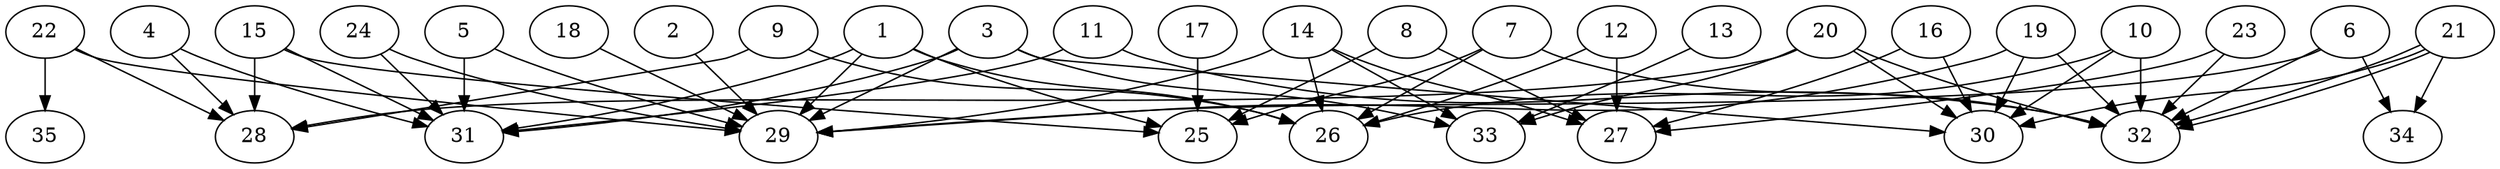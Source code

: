 // DAG automatically generated by daggen at Thu Oct  3 14:05:36 2019
// ./daggen --dot -n 35 --ccr 0.4 --fat 0.9 --regular 0.5 --density 0.5 --mindata 5242880 --maxdata 52428800 
digraph G {
  1 [size="97958400", alpha="0.17", expect_size="39183360"] 
  1 -> 25 [size ="39183360"]
  1 -> 26 [size ="39183360"]
  1 -> 29 [size ="39183360"]
  1 -> 31 [size ="39183360"]
  2 [size="50365440", alpha="0.13", expect_size="20146176"] 
  2 -> 29 [size ="20146176"]
  3 [size="87372800", alpha="0.20", expect_size="34949120"] 
  3 -> 29 [size ="34949120"]
  3 -> 30 [size ="34949120"]
  3 -> 31 [size ="34949120"]
  3 -> 33 [size ="34949120"]
  4 [size="31736320", alpha="0.15", expect_size="12694528"] 
  4 -> 28 [size ="12694528"]
  4 -> 31 [size ="12694528"]
  5 [size="103982080", alpha="0.19", expect_size="41592832"] 
  5 -> 29 [size ="41592832"]
  5 -> 31 [size ="41592832"]
  6 [size="104291840", alpha="0.15", expect_size="41716736"] 
  6 -> 29 [size ="41716736"]
  6 -> 32 [size ="41716736"]
  6 -> 34 [size ="41716736"]
  7 [size="23068160", alpha="0.04", expect_size="9227264"] 
  7 -> 25 [size ="9227264"]
  7 -> 26 [size ="9227264"]
  7 -> 32 [size ="9227264"]
  8 [size="51450880", alpha="0.12", expect_size="20580352"] 
  8 -> 25 [size ="20580352"]
  8 -> 27 [size ="20580352"]
  9 [size="100935680", alpha="0.11", expect_size="40374272"] 
  9 -> 26 [size ="40374272"]
  9 -> 28 [size ="40374272"]
  10 [size="113372160", alpha="0.01", expect_size="45348864"] 
  10 -> 26 [size ="45348864"]
  10 -> 30 [size ="45348864"]
  10 -> 32 [size ="45348864"]
  11 [size="17011200", alpha="0.01", expect_size="6804480"] 
  11 -> 31 [size ="6804480"]
  11 -> 32 [size ="6804480"]
  12 [size="117327360", alpha="0.06", expect_size="46930944"] 
  12 -> 26 [size ="46930944"]
  12 -> 27 [size ="46930944"]
  13 [size="74910720", alpha="0.03", expect_size="29964288"] 
  13 -> 33 [size ="29964288"]
  14 [size="72622080", alpha="0.01", expect_size="29048832"] 
  14 -> 26 [size ="29048832"]
  14 -> 27 [size ="29048832"]
  14 -> 29 [size ="29048832"]
  14 -> 33 [size ="29048832"]
  15 [size="41098240", alpha="0.07", expect_size="16439296"] 
  15 -> 25 [size ="16439296"]
  15 -> 28 [size ="16439296"]
  15 -> 31 [size ="16439296"]
  16 [size="35914240", alpha="0.06", expect_size="14365696"] 
  16 -> 27 [size ="14365696"]
  16 -> 30 [size ="14365696"]
  17 [size="125114880", alpha="0.18", expect_size="50045952"] 
  17 -> 25 [size ="50045952"]
  18 [size="29299200", alpha="0.16", expect_size="11719680"] 
  18 -> 29 [size ="11719680"]
  19 [size="97635840", alpha="0.17", expect_size="39054336"] 
  19 -> 29 [size ="39054336"]
  19 -> 30 [size ="39054336"]
  19 -> 32 [size ="39054336"]
  20 [size="43676160", alpha="0.06", expect_size="17470464"] 
  20 -> 28 [size ="17470464"]
  20 -> 30 [size ="17470464"]
  20 -> 32 [size ="17470464"]
  20 -> 33 [size ="17470464"]
  21 [size="49876480", alpha="0.10", expect_size="19950592"] 
  21 -> 30 [size ="19950592"]
  21 -> 32 [size ="19950592"]
  21 -> 32 [size ="19950592"]
  21 -> 34 [size ="19950592"]
  22 [size="56317440", alpha="0.20", expect_size="22526976"] 
  22 -> 28 [size ="22526976"]
  22 -> 29 [size ="22526976"]
  22 -> 35 [size ="22526976"]
  23 [size="89576960", alpha="0.02", expect_size="35830784"] 
  23 -> 27 [size ="35830784"]
  23 -> 32 [size ="35830784"]
  24 [size="105305600", alpha="0.08", expect_size="42122240"] 
  24 -> 29 [size ="42122240"]
  24 -> 31 [size ="42122240"]
  25 [size="113203200", alpha="0.09", expect_size="45281280"] 
  26 [size="35097600", alpha="0.06", expect_size="14039040"] 
  27 [size="68321280", alpha="0.04", expect_size="27328512"] 
  28 [size="56714240", alpha="0.09", expect_size="22685696"] 
  29 [size="34001920", alpha="0.08", expect_size="13600768"] 
  30 [size="15019520", alpha="0.05", expect_size="6007808"] 
  31 [size="50708480", alpha="0.02", expect_size="20283392"] 
  32 [size="107960320", alpha="0.17", expect_size="43184128"] 
  33 [size="106068480", alpha="0.03", expect_size="42427392"] 
  34 [size="119298560", alpha="0.18", expect_size="47719424"] 
  35 [size="48317440", alpha="0.19", expect_size="19326976"] 
}

